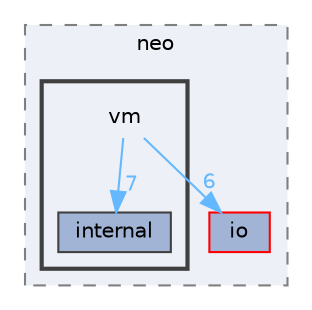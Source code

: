digraph "include/neo/vm"
{
 // LATEX_PDF_SIZE
  bgcolor="transparent";
  edge [fontname=Helvetica,fontsize=10,labelfontname=Helvetica,labelfontsize=10];
  node [fontname=Helvetica,fontsize=10,shape=box,height=0.2,width=0.4];
  compound=true
  subgraph clusterdir_8edea8149d7e00842ba8fdc4f4695c6b {
    graph [ bgcolor="#edf0f7", pencolor="grey50", label="neo", fontname=Helvetica,fontsize=10 style="filled,dashed", URL="dir_8edea8149d7e00842ba8fdc4f4695c6b.html",tooltip=""]
  dir_a46a28fba43bd7a324367dd633ce3fbb [label="io", fillcolor="#a2b4d6", color="red", style="filled", URL="dir_a46a28fba43bd7a324367dd633ce3fbb.html",tooltip=""];
  subgraph clusterdir_16c01f464805871b0396c36eb2474401 {
    graph [ bgcolor="#edf0f7", pencolor="grey25", label="", fontname=Helvetica,fontsize=10 style="filled,bold", URL="dir_16c01f464805871b0396c36eb2474401.html",tooltip=""]
    dir_16c01f464805871b0396c36eb2474401 [shape=plaintext, label="vm"];
  dir_7d8dd0d804c8fa9ac577dddbe21f4ea0 [label="internal", fillcolor="#a2b4d6", color="grey25", style="filled", URL="dir_7d8dd0d804c8fa9ac577dddbe21f4ea0.html",tooltip=""];
  }
  }
  dir_16c01f464805871b0396c36eb2474401->dir_7d8dd0d804c8fa9ac577dddbe21f4ea0 [headlabel="7", labeldistance=1.5 headhref="dir_000062_000019.html" href="dir_000062_000019.html" color="steelblue1" fontcolor="steelblue1"];
  dir_16c01f464805871b0396c36eb2474401->dir_a46a28fba43bd7a324367dd633ce3fbb [headlabel="6", labeldistance=1.5 headhref="dir_000062_000020.html" href="dir_000062_000020.html" color="steelblue1" fontcolor="steelblue1"];
}
